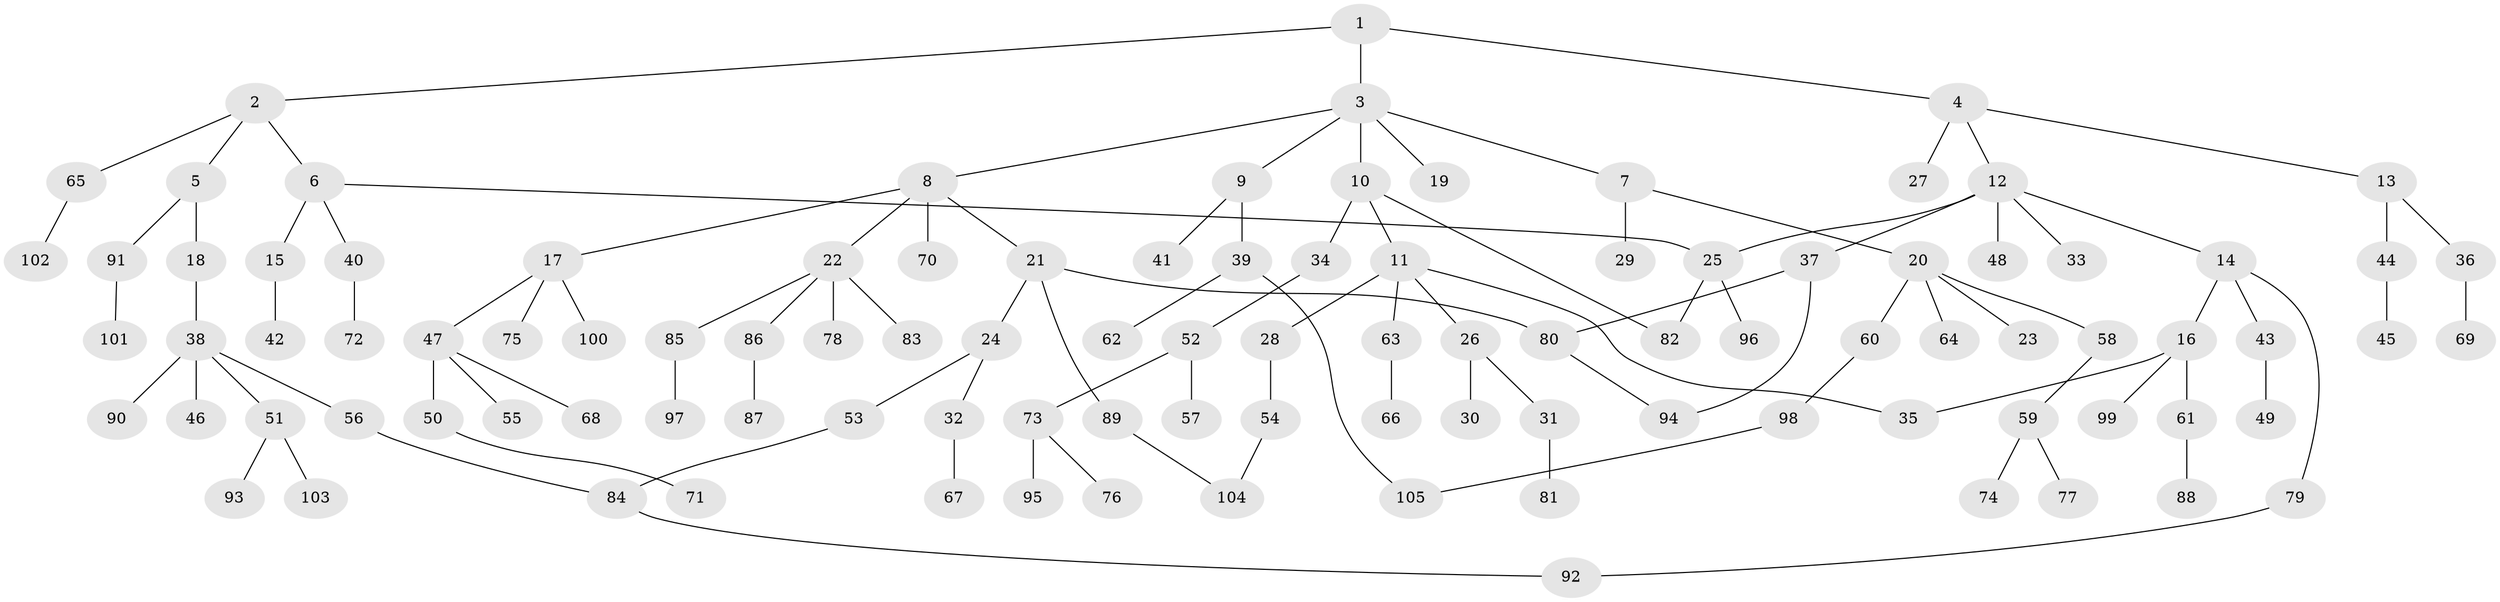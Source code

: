 // Generated by graph-tools (version 1.1) at 2025/00/03/09/25 03:00:58]
// undirected, 105 vertices, 113 edges
graph export_dot {
graph [start="1"]
  node [color=gray90,style=filled];
  1;
  2;
  3;
  4;
  5;
  6;
  7;
  8;
  9;
  10;
  11;
  12;
  13;
  14;
  15;
  16;
  17;
  18;
  19;
  20;
  21;
  22;
  23;
  24;
  25;
  26;
  27;
  28;
  29;
  30;
  31;
  32;
  33;
  34;
  35;
  36;
  37;
  38;
  39;
  40;
  41;
  42;
  43;
  44;
  45;
  46;
  47;
  48;
  49;
  50;
  51;
  52;
  53;
  54;
  55;
  56;
  57;
  58;
  59;
  60;
  61;
  62;
  63;
  64;
  65;
  66;
  67;
  68;
  69;
  70;
  71;
  72;
  73;
  74;
  75;
  76;
  77;
  78;
  79;
  80;
  81;
  82;
  83;
  84;
  85;
  86;
  87;
  88;
  89;
  90;
  91;
  92;
  93;
  94;
  95;
  96;
  97;
  98;
  99;
  100;
  101;
  102;
  103;
  104;
  105;
  1 -- 2;
  1 -- 3;
  1 -- 4;
  2 -- 5;
  2 -- 6;
  2 -- 65;
  3 -- 7;
  3 -- 8;
  3 -- 9;
  3 -- 10;
  3 -- 19;
  4 -- 12;
  4 -- 13;
  4 -- 27;
  5 -- 18;
  5 -- 91;
  6 -- 15;
  6 -- 25;
  6 -- 40;
  7 -- 20;
  7 -- 29;
  8 -- 17;
  8 -- 21;
  8 -- 22;
  8 -- 70;
  9 -- 39;
  9 -- 41;
  10 -- 11;
  10 -- 34;
  10 -- 82;
  11 -- 26;
  11 -- 28;
  11 -- 35;
  11 -- 63;
  12 -- 14;
  12 -- 33;
  12 -- 37;
  12 -- 48;
  12 -- 25;
  13 -- 36;
  13 -- 44;
  14 -- 16;
  14 -- 43;
  14 -- 79;
  15 -- 42;
  16 -- 61;
  16 -- 99;
  16 -- 35;
  17 -- 47;
  17 -- 75;
  17 -- 100;
  18 -- 38;
  20 -- 23;
  20 -- 58;
  20 -- 60;
  20 -- 64;
  21 -- 24;
  21 -- 80;
  21 -- 89;
  22 -- 78;
  22 -- 83;
  22 -- 85;
  22 -- 86;
  24 -- 32;
  24 -- 53;
  25 -- 82;
  25 -- 96;
  26 -- 30;
  26 -- 31;
  28 -- 54;
  31 -- 81;
  32 -- 67;
  34 -- 52;
  36 -- 69;
  37 -- 94;
  37 -- 80;
  38 -- 46;
  38 -- 51;
  38 -- 56;
  38 -- 90;
  39 -- 62;
  39 -- 105;
  40 -- 72;
  43 -- 49;
  44 -- 45;
  47 -- 50;
  47 -- 55;
  47 -- 68;
  50 -- 71;
  51 -- 93;
  51 -- 103;
  52 -- 57;
  52 -- 73;
  53 -- 84;
  54 -- 104;
  56 -- 84;
  58 -- 59;
  59 -- 74;
  59 -- 77;
  60 -- 98;
  61 -- 88;
  63 -- 66;
  65 -- 102;
  73 -- 76;
  73 -- 95;
  79 -- 92;
  80 -- 94;
  84 -- 92;
  85 -- 97;
  86 -- 87;
  89 -- 104;
  91 -- 101;
  98 -- 105;
}
